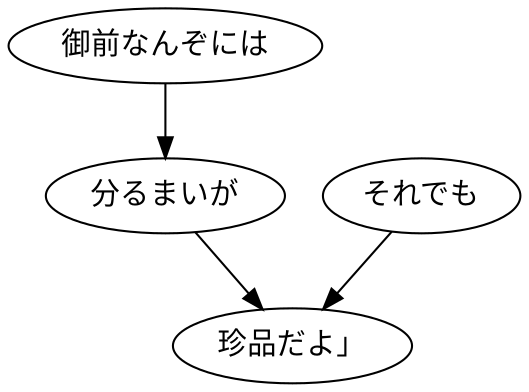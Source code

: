 digraph graph7053 {
	node0 [label="御前なんぞには"];
	node1 [label="分るまいが"];
	node2 [label="それでも"];
	node3 [label="珍品だよ」"];
	node0 -> node1;
	node1 -> node3;
	node2 -> node3;
}
